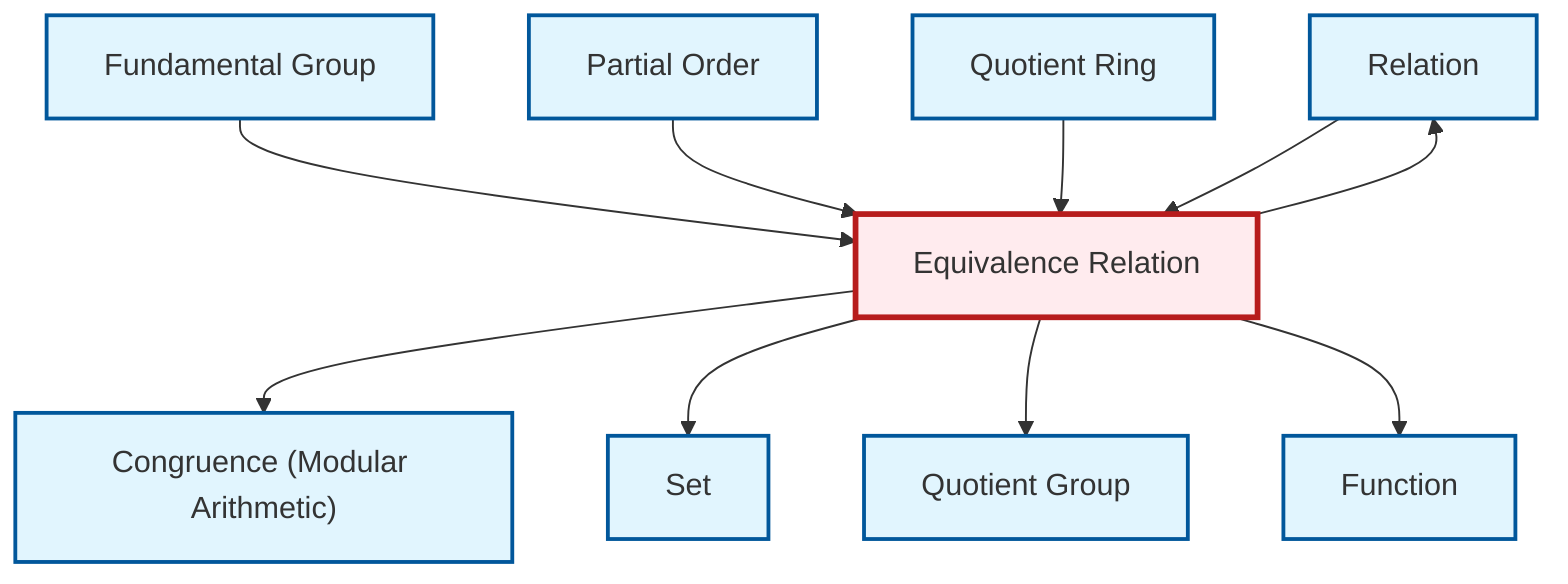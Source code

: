 graph TD
    classDef definition fill:#e1f5fe,stroke:#01579b,stroke-width:2px
    classDef theorem fill:#f3e5f5,stroke:#4a148c,stroke-width:2px
    classDef axiom fill:#fff3e0,stroke:#e65100,stroke-width:2px
    classDef example fill:#e8f5e9,stroke:#1b5e20,stroke-width:2px
    classDef current fill:#ffebee,stroke:#b71c1c,stroke-width:3px
    def-quotient-group["Quotient Group"]:::definition
    def-relation["Relation"]:::definition
    def-congruence["Congruence (Modular Arithmetic)"]:::definition
    def-function["Function"]:::definition
    def-fundamental-group["Fundamental Group"]:::definition
    def-quotient-ring["Quotient Ring"]:::definition
    def-set["Set"]:::definition
    def-partial-order["Partial Order"]:::definition
    def-equivalence-relation["Equivalence Relation"]:::definition
    def-fundamental-group --> def-equivalence-relation
    def-equivalence-relation --> def-relation
    def-partial-order --> def-equivalence-relation
    def-equivalence-relation --> def-congruence
    def-equivalence-relation --> def-set
    def-equivalence-relation --> def-quotient-group
    def-quotient-ring --> def-equivalence-relation
    def-equivalence-relation --> def-function
    def-relation --> def-equivalence-relation
    class def-equivalence-relation current